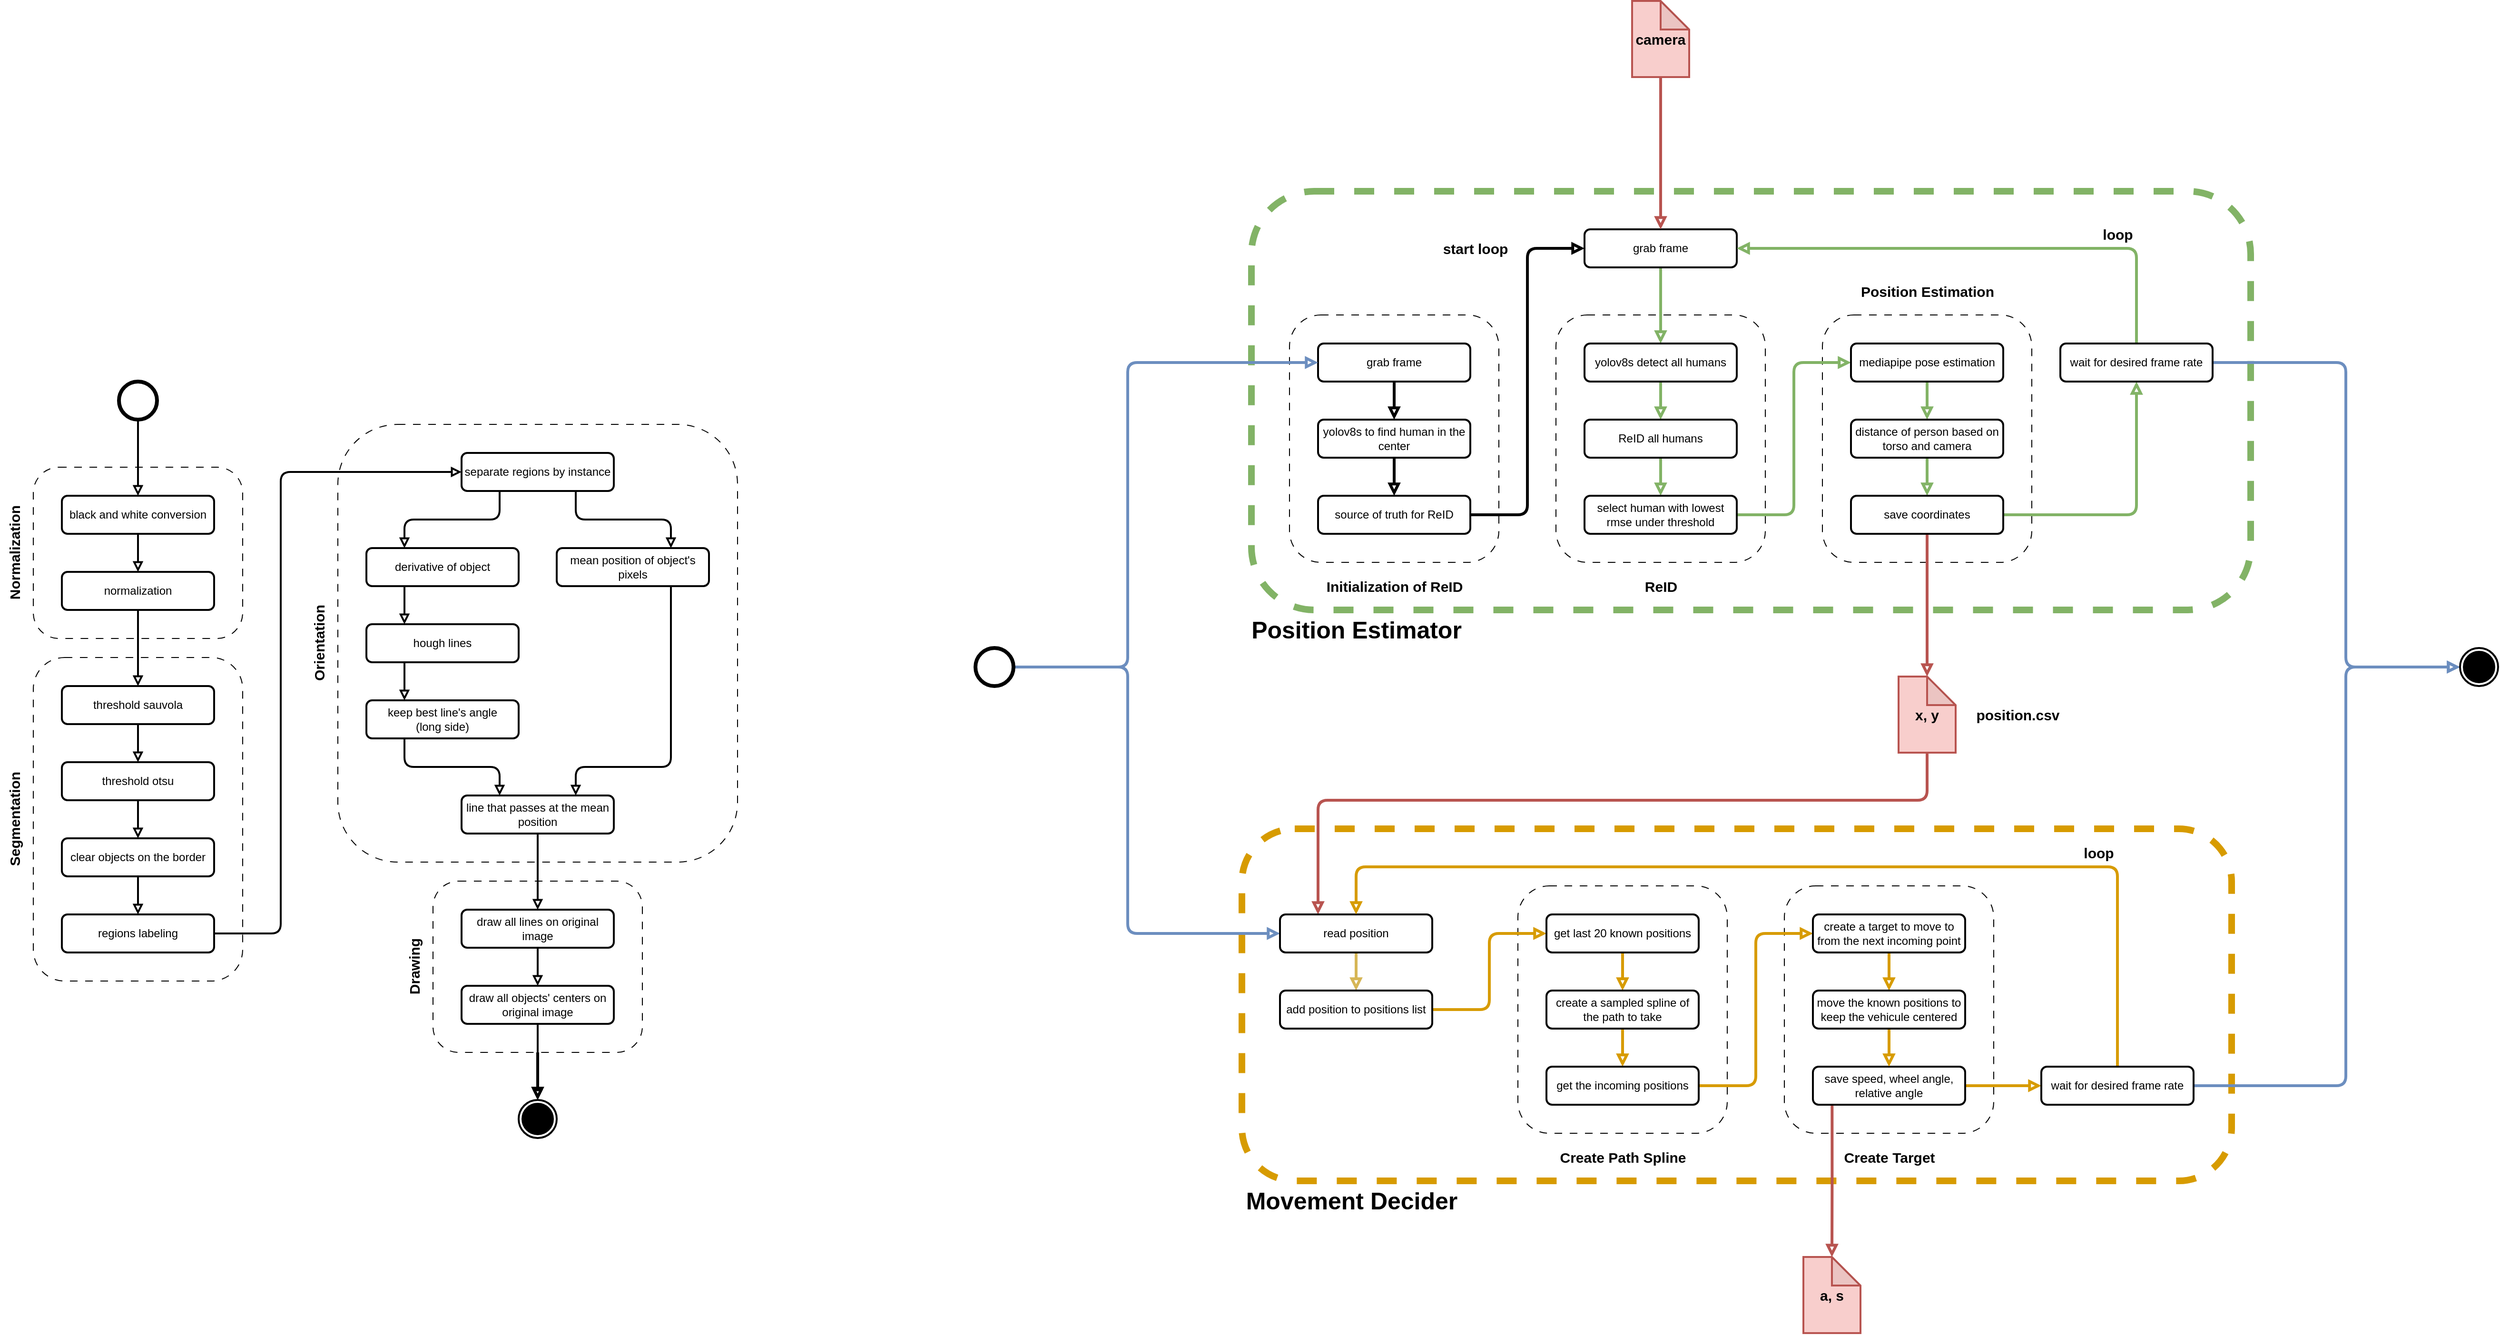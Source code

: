 <mxfile>
    <diagram id="vYnBR3UnJ0ublm0JFDWI" name="Page-1">
        <mxGraphModel dx="1740" dy="1804" grid="1" gridSize="10" guides="1" tooltips="1" connect="1" arrows="1" fold="1" page="0" pageScale="1" pageWidth="2339" pageHeight="3300" math="0" shadow="0">
            <root>
                <mxCell id="0"/>
                <mxCell id="1" parent="0"/>
                <mxCell id="140" value="" style="rounded=1;whiteSpace=wrap;html=1;strokeWidth=7;dashed=1;fillColor=none;strokeColor=#d79b00;perimeterSpacing=0;" vertex="1" parent="1">
                    <mxGeometry x="1400" y="550" width="1040" height="370" as="geometry"/>
                </mxCell>
                <mxCell id="139" value="" style="rounded=1;whiteSpace=wrap;html=1;strokeWidth=1;dashed=1;dashPattern=8 8;fillColor=none;" vertex="1" parent="1">
                    <mxGeometry x="1970" y="610" width="220" height="260" as="geometry"/>
                </mxCell>
                <mxCell id="137" value="" style="rounded=1;whiteSpace=wrap;html=1;strokeWidth=1;dashed=1;dashPattern=8 8;fillColor=none;" vertex="1" parent="1">
                    <mxGeometry x="1690" y="610" width="220" height="260" as="geometry"/>
                </mxCell>
                <mxCell id="99" value="" style="rounded=1;whiteSpace=wrap;html=1;strokeWidth=7;dashed=1;fillColor=none;strokeColor=#82b366;perimeterSpacing=0;" vertex="1" parent="1">
                    <mxGeometry x="1410" y="-120" width="1050" height="440" as="geometry"/>
                </mxCell>
                <mxCell id="93" value="" style="rounded=1;whiteSpace=wrap;html=1;strokeWidth=1;dashed=1;dashPattern=8 8;fillColor=none;" vertex="1" parent="1">
                    <mxGeometry x="2010" y="10" width="220" height="260" as="geometry"/>
                </mxCell>
                <mxCell id="79" value="" style="rounded=1;whiteSpace=wrap;html=1;strokeWidth=1;dashed=1;dashPattern=8 8;fillColor=none;" vertex="1" parent="1">
                    <mxGeometry x="1730" y="10" width="220" height="260" as="geometry"/>
                </mxCell>
                <mxCell id="68" value="" style="rounded=1;whiteSpace=wrap;html=1;strokeWidth=1;dashed=1;dashPattern=8 8;fillColor=none;" vertex="1" parent="1">
                    <mxGeometry x="1450" y="10" width="220" height="260" as="geometry"/>
                </mxCell>
                <mxCell id="47" value="" style="rounded=1;whiteSpace=wrap;html=1;strokeWidth=1;dashed=1;dashPattern=8 8;fillColor=none;" parent="1" vertex="1">
                    <mxGeometry x="450" y="125" width="420" height="460" as="geometry"/>
                </mxCell>
                <mxCell id="21" value="" style="rounded=1;whiteSpace=wrap;html=1;strokeWidth=1;dashed=1;dashPattern=8 8;fillColor=none;" parent="1" vertex="1">
                    <mxGeometry x="130" y="370" width="220" height="340" as="geometry"/>
                </mxCell>
                <mxCell id="25" value="" style="rounded=1;whiteSpace=wrap;html=1;strokeWidth=1;dashed=1;dashPattern=8 8;fillColor=none;" parent="1" vertex="1">
                    <mxGeometry x="130" y="170" width="220" height="180" as="geometry"/>
                </mxCell>
                <mxCell id="9" style="edgeStyle=none;html=1;strokeWidth=2;endArrow=block;endFill=0;" parent="1" source="2" target="8" edge="1">
                    <mxGeometry relative="1" as="geometry"/>
                </mxCell>
                <mxCell id="2" value="black and white conversion" style="rounded=1;whiteSpace=wrap;html=1;fillColor=none;strokeWidth=2;" parent="1" vertex="1">
                    <mxGeometry x="160" y="200" width="160" height="40" as="geometry"/>
                </mxCell>
                <mxCell id="4" value="" style="ellipse;html=1;shape=endState;fillColor=strokeColor;strokeWidth=2;" parent="1" vertex="1">
                    <mxGeometry x="640" y="835" width="40" height="40" as="geometry"/>
                </mxCell>
                <mxCell id="7" style="edgeStyle=none;html=1;strokeWidth=2;endArrow=block;endFill=0;" parent="1" source="6" target="2" edge="1">
                    <mxGeometry relative="1" as="geometry"/>
                </mxCell>
                <mxCell id="6" value="" style="ellipse;strokeWidth=4;fillColor=none;" parent="1" vertex="1">
                    <mxGeometry x="220" y="80" width="40" height="40" as="geometry"/>
                </mxCell>
                <mxCell id="22" style="edgeStyle=none;html=1;strokeWidth=2;endArrow=block;endFill=0;" parent="1" source="8" target="10" edge="1">
                    <mxGeometry relative="1" as="geometry"/>
                </mxCell>
                <mxCell id="8" value="normalization" style="rounded=1;whiteSpace=wrap;html=1;fillColor=none;strokeWidth=2;" parent="1" vertex="1">
                    <mxGeometry x="160" y="280" width="160" height="40" as="geometry"/>
                </mxCell>
                <mxCell id="14" style="edgeStyle=none;html=1;strokeWidth=2;endArrow=block;endFill=0;" parent="1" source="10" target="11" edge="1">
                    <mxGeometry relative="1" as="geometry"/>
                </mxCell>
                <mxCell id="10" value="threshold sauvola" style="rounded=1;whiteSpace=wrap;html=1;fillColor=none;strokeWidth=2;" parent="1" vertex="1">
                    <mxGeometry x="160" y="400" width="160" height="40" as="geometry"/>
                </mxCell>
                <mxCell id="15" style="edgeStyle=none;html=1;strokeWidth=2;endArrow=block;endFill=0;" parent="1" source="11" target="12" edge="1">
                    <mxGeometry relative="1" as="geometry"/>
                </mxCell>
                <mxCell id="11" value="threshold otsu" style="rounded=1;whiteSpace=wrap;html=1;fillColor=none;strokeWidth=2;" parent="1" vertex="1">
                    <mxGeometry x="160" y="480" width="160" height="40" as="geometry"/>
                </mxCell>
                <mxCell id="17" style="edgeStyle=none;html=1;strokeWidth=2;endArrow=block;endFill=0;" parent="1" source="12" target="16" edge="1">
                    <mxGeometry relative="1" as="geometry"/>
                </mxCell>
                <mxCell id="12" value="clear objects on the border" style="rounded=1;whiteSpace=wrap;html=1;fillColor=none;strokeWidth=2;" parent="1" vertex="1">
                    <mxGeometry x="160" y="560" width="160" height="40" as="geometry"/>
                </mxCell>
                <mxCell id="48" style="edgeStyle=none;html=1;strokeWidth=2;fontSize=15;endArrow=block;endFill=0;exitX=1;exitY=0.5;exitDx=0;exitDy=0;entryX=0;entryY=0.5;entryDx=0;entryDy=0;" parent="1" source="16" target="18" edge="1">
                    <mxGeometry relative="1" as="geometry">
                        <Array as="points">
                            <mxPoint x="390" y="660"/>
                            <mxPoint x="390" y="175"/>
                        </Array>
                    </mxGeometry>
                </mxCell>
                <mxCell id="16" value="regions labeling" style="rounded=1;whiteSpace=wrap;html=1;fillColor=none;strokeWidth=2;" parent="1" vertex="1">
                    <mxGeometry x="160" y="640" width="160" height="40" as="geometry"/>
                </mxCell>
                <mxCell id="42" style="edgeStyle=none;html=1;strokeWidth=2;fontSize=15;endArrow=block;endFill=0;entryX=0.75;entryY=0;entryDx=0;entryDy=0;exitX=0.75;exitY=1;exitDx=0;exitDy=0;" parent="1" source="18" target="20" edge="1">
                    <mxGeometry relative="1" as="geometry">
                        <Array as="points">
                            <mxPoint x="700" y="225"/>
                            <mxPoint x="800" y="225"/>
                        </Array>
                    </mxGeometry>
                </mxCell>
                <mxCell id="43" style="edgeStyle=none;html=1;strokeWidth=2;fontSize=15;endArrow=block;endFill=0;entryX=0.25;entryY=0;entryDx=0;entryDy=0;exitX=0.25;exitY=1;exitDx=0;exitDy=0;" parent="1" source="18" target="28" edge="1">
                    <mxGeometry relative="1" as="geometry">
                        <Array as="points">
                            <mxPoint x="620" y="225"/>
                            <mxPoint x="520" y="225"/>
                        </Array>
                    </mxGeometry>
                </mxCell>
                <mxCell id="18" value="separate regions by instance" style="rounded=1;whiteSpace=wrap;html=1;fillColor=none;strokeWidth=2;" parent="1" vertex="1">
                    <mxGeometry x="580" y="155" width="160" height="40" as="geometry"/>
                </mxCell>
                <mxCell id="41" style="edgeStyle=none;html=1;strokeWidth=2;fontSize=15;endArrow=block;endFill=0;exitX=0.75;exitY=1;exitDx=0;exitDy=0;entryX=0.75;entryY=0;entryDx=0;entryDy=0;" parent="1" source="20" target="35" edge="1">
                    <mxGeometry relative="1" as="geometry">
                        <Array as="points">
                            <mxPoint x="800" y="485"/>
                            <mxPoint x="700" y="485"/>
                        </Array>
                    </mxGeometry>
                </mxCell>
                <mxCell id="20" value="mean position of object's pixels" style="rounded=1;whiteSpace=wrap;html=1;fillColor=none;strokeWidth=2;" parent="1" vertex="1">
                    <mxGeometry x="680" y="255" width="160" height="40" as="geometry"/>
                </mxCell>
                <mxCell id="26" value="&lt;b&gt;&lt;font style=&quot;font-size: 15px;&quot;&gt;Normalization&lt;/font&gt;&lt;/b&gt;" style="text;html=1;align=center;verticalAlign=middle;resizable=0;points=[];autosize=1;strokeColor=none;fillColor=none;dashed=1;dashPattern=8 8;strokeWidth=1;rotation=-90;" parent="1" vertex="1">
                    <mxGeometry x="50" y="245" width="120" height="30" as="geometry"/>
                </mxCell>
                <mxCell id="27" value="&lt;b&gt;&lt;font style=&quot;font-size: 15px;&quot;&gt;Segmentation&lt;/font&gt;&lt;/b&gt;" style="text;html=1;align=center;verticalAlign=middle;resizable=0;points=[];autosize=1;strokeColor=none;fillColor=none;dashed=1;dashPattern=8 8;strokeWidth=1;rotation=-90;" parent="1" vertex="1">
                    <mxGeometry x="50" y="525" width="120" height="30" as="geometry"/>
                </mxCell>
                <mxCell id="44" style="edgeStyle=none;html=1;strokeWidth=2;fontSize=15;endArrow=block;endFill=0;entryX=0.25;entryY=0;entryDx=0;entryDy=0;exitX=0.25;exitY=1;exitDx=0;exitDy=0;" parent="1" source="28" target="31" edge="1">
                    <mxGeometry relative="1" as="geometry"/>
                </mxCell>
                <mxCell id="28" value="derivative of object" style="rounded=1;whiteSpace=wrap;html=1;fillColor=none;strokeWidth=2;" parent="1" vertex="1">
                    <mxGeometry x="480" y="255" width="160" height="40" as="geometry"/>
                </mxCell>
                <mxCell id="45" style="edgeStyle=none;html=1;exitX=0.25;exitY=1;exitDx=0;exitDy=0;entryX=0.25;entryY=0;entryDx=0;entryDy=0;strokeWidth=2;fontSize=15;endArrow=block;endFill=0;" parent="1" source="31" target="32" edge="1">
                    <mxGeometry relative="1" as="geometry"/>
                </mxCell>
                <mxCell id="31" value="hough lines" style="rounded=1;whiteSpace=wrap;html=1;fillColor=none;strokeWidth=2;" parent="1" vertex="1">
                    <mxGeometry x="480" y="335" width="160" height="40" as="geometry"/>
                </mxCell>
                <mxCell id="49" style="edgeStyle=none;html=1;strokeWidth=2;fontSize=15;endArrow=block;endFill=0;exitX=0.25;exitY=1;exitDx=0;exitDy=0;entryX=0.25;entryY=0;entryDx=0;entryDy=0;" parent="1" source="32" target="35" edge="1">
                    <mxGeometry relative="1" as="geometry">
                        <Array as="points">
                            <mxPoint x="520" y="485"/>
                            <mxPoint x="620" y="485"/>
                        </Array>
                    </mxGeometry>
                </mxCell>
                <mxCell id="32" value="keep best line's angle&lt;br&gt;(long side)" style="rounded=1;whiteSpace=wrap;html=1;fillColor=none;strokeWidth=2;" parent="1" vertex="1">
                    <mxGeometry x="480" y="415" width="160" height="40" as="geometry"/>
                </mxCell>
                <mxCell id="52" style="edgeStyle=none;html=1;strokeWidth=2;fontSize=15;endArrow=block;endFill=0;" parent="1" source="35" target="51" edge="1">
                    <mxGeometry relative="1" as="geometry"/>
                </mxCell>
                <mxCell id="35" value="line that passes at the mean position" style="rounded=1;whiteSpace=wrap;html=1;fillColor=none;strokeWidth=2;" parent="1" vertex="1">
                    <mxGeometry x="580" y="515" width="160" height="40" as="geometry"/>
                </mxCell>
                <mxCell id="50" value="&lt;b&gt;&lt;font style=&quot;font-size: 15px;&quot;&gt;Orientation&lt;/font&gt;&lt;/b&gt;" style="text;html=1;align=center;verticalAlign=middle;resizable=0;points=[];autosize=1;strokeColor=none;fillColor=none;dashed=1;dashPattern=8 8;strokeWidth=1;rotation=-90;" parent="1" vertex="1">
                    <mxGeometry x="380" y="340" width="100" height="30" as="geometry"/>
                </mxCell>
                <mxCell id="55" style="edgeStyle=none;html=1;strokeWidth=2;fontSize=15;endArrow=block;endFill=0;" parent="1" source="51" target="54" edge="1">
                    <mxGeometry relative="1" as="geometry"/>
                </mxCell>
                <mxCell id="51" value="draw all lines on original image" style="rounded=1;whiteSpace=wrap;html=1;fillColor=none;strokeWidth=2;" parent="1" vertex="1">
                    <mxGeometry x="580" y="635" width="160" height="40" as="geometry"/>
                </mxCell>
                <mxCell id="56" style="edgeStyle=none;html=1;entryX=0.5;entryY=0;entryDx=0;entryDy=0;strokeWidth=2;fontSize=15;endArrow=block;endFill=0;" parent="1" source="54" target="4" edge="1">
                    <mxGeometry relative="1" as="geometry"/>
                </mxCell>
                <mxCell id="54" value="draw all objects' centers on original image" style="rounded=1;whiteSpace=wrap;html=1;fillColor=none;strokeWidth=2;" parent="1" vertex="1">
                    <mxGeometry x="580" y="715" width="160" height="40" as="geometry"/>
                </mxCell>
                <mxCell id="143" value="" style="edgeStyle=orthogonalEdgeStyle;html=1;strokeWidth=3;fontSize=25;endArrow=block;endFill=0;" edge="1" parent="1" source="57" target="4">
                    <mxGeometry relative="1" as="geometry"/>
                </mxCell>
                <mxCell id="57" value="" style="rounded=1;whiteSpace=wrap;html=1;strokeWidth=1;dashed=1;dashPattern=8 8;fillColor=none;" parent="1" vertex="1">
                    <mxGeometry x="550" y="605" width="220" height="180" as="geometry"/>
                </mxCell>
                <mxCell id="58" value="&lt;b&gt;&lt;font style=&quot;font-size: 15px;&quot;&gt;Drawing&lt;/font&gt;&lt;/b&gt;" style="text;html=1;align=center;verticalAlign=middle;resizable=0;points=[];autosize=1;strokeColor=none;fillColor=none;dashed=1;dashPattern=8 8;strokeWidth=1;rotation=-90;" parent="1" vertex="1">
                    <mxGeometry x="490" y="680" width="80" height="30" as="geometry"/>
                </mxCell>
                <mxCell id="66" style="edgeStyle=none;html=1;entryX=0.5;entryY=0;entryDx=0;entryDy=0;endArrow=block;endFill=0;strokeWidth=3;" edge="1" parent="1" source="61" target="62">
                    <mxGeometry relative="1" as="geometry"/>
                </mxCell>
                <mxCell id="61" value="grab frame" style="rounded=1;whiteSpace=wrap;html=1;fillColor=none;strokeWidth=2;" vertex="1" parent="1">
                    <mxGeometry x="1480" y="40" width="160" height="40" as="geometry"/>
                </mxCell>
                <mxCell id="67" style="edgeStyle=elbowEdgeStyle;html=1;strokeWidth=3;endArrow=block;endFill=0;" edge="1" parent="1" source="62" target="65">
                    <mxGeometry relative="1" as="geometry"/>
                </mxCell>
                <mxCell id="62" value="yolov8s to find human in the center" style="rounded=1;whiteSpace=wrap;html=1;fillColor=none;strokeWidth=2;" vertex="1" parent="1">
                    <mxGeometry x="1480" y="120" width="160" height="40" as="geometry"/>
                </mxCell>
                <mxCell id="83" style="edgeStyle=elbowEdgeStyle;html=1;strokeWidth=3;endArrow=block;endFill=0;" edge="1" parent="1" source="65" target="72">
                    <mxGeometry relative="1" as="geometry"/>
                </mxCell>
                <mxCell id="65" value="source of truth for ReID" style="rounded=1;whiteSpace=wrap;html=1;fillColor=none;strokeWidth=2;" vertex="1" parent="1">
                    <mxGeometry x="1480" y="200" width="160" height="40" as="geometry"/>
                </mxCell>
                <mxCell id="104" style="edgeStyle=elbowEdgeStyle;html=1;strokeWidth=3;fontSize=15;endArrow=block;endFill=0;fillColor=#dae8fc;strokeColor=#6c8ebf;" edge="1" parent="1" source="69" target="61">
                    <mxGeometry relative="1" as="geometry">
                        <Array as="points">
                            <mxPoint x="1280" y="220"/>
                        </Array>
                    </mxGeometry>
                </mxCell>
                <mxCell id="126" style="edgeStyle=elbowEdgeStyle;html=1;strokeWidth=3;fontSize=20;endArrow=block;endFill=0;fillColor=#dae8fc;strokeColor=#6c8ebf;" edge="1" parent="1" source="69" target="111">
                    <mxGeometry relative="1" as="geometry">
                        <Array as="points">
                            <mxPoint x="1280" y="520"/>
                        </Array>
                    </mxGeometry>
                </mxCell>
                <mxCell id="69" value="" style="ellipse;strokeWidth=4;fillColor=none;" vertex="1" parent="1">
                    <mxGeometry x="1120" y="360" width="40" height="40" as="geometry"/>
                </mxCell>
                <mxCell id="71" value="&lt;span style=&quot;font-size: 15px;&quot;&gt;&lt;b&gt;Initialization of ReID&lt;/b&gt;&lt;/span&gt;" style="text;html=1;align=center;verticalAlign=middle;resizable=0;points=[];autosize=1;strokeColor=none;fillColor=none;dashed=1;dashPattern=8 8;strokeWidth=1;rotation=0;" vertex="1" parent="1">
                    <mxGeometry x="1475" y="280" width="170" height="30" as="geometry"/>
                </mxCell>
                <mxCell id="74" style="edgeStyle=none;html=1;strokeWidth=3;endArrow=block;endFill=0;fillColor=#d5e8d4;strokeColor=#82b366;" edge="1" parent="1" source="72" target="73">
                    <mxGeometry relative="1" as="geometry"/>
                </mxCell>
                <mxCell id="72" value="grab frame" style="rounded=1;whiteSpace=wrap;html=1;fillColor=none;strokeWidth=2;" vertex="1" parent="1">
                    <mxGeometry x="1760" y="-80" width="160" height="40" as="geometry"/>
                </mxCell>
                <mxCell id="77" style="edgeStyle=none;html=1;strokeWidth=3;endArrow=block;endFill=0;fillColor=#d5e8d4;strokeColor=#82b366;" edge="1" parent="1" source="73" target="75">
                    <mxGeometry relative="1" as="geometry"/>
                </mxCell>
                <mxCell id="73" value="yolov8s detect all humans" style="rounded=1;whiteSpace=wrap;html=1;fillColor=none;strokeWidth=2;" vertex="1" parent="1">
                    <mxGeometry x="1760" y="40" width="160" height="40" as="geometry"/>
                </mxCell>
                <mxCell id="78" style="edgeStyle=none;html=1;strokeWidth=3;endArrow=block;endFill=0;fillColor=#d5e8d4;strokeColor=#82b366;" edge="1" parent="1" source="75" target="76">
                    <mxGeometry relative="1" as="geometry"/>
                </mxCell>
                <mxCell id="75" value="ReID all humans" style="rounded=1;whiteSpace=wrap;html=1;fillColor=none;strokeWidth=2;" vertex="1" parent="1">
                    <mxGeometry x="1760" y="120" width="160" height="40" as="geometry"/>
                </mxCell>
                <mxCell id="85" style="edgeStyle=elbowEdgeStyle;html=1;strokeWidth=3;endArrow=block;endFill=0;fillColor=#d5e8d4;strokeColor=#82b366;" edge="1" parent="1" source="76" target="84">
                    <mxGeometry relative="1" as="geometry"/>
                </mxCell>
                <mxCell id="76" value="select human with lowest rmse under threshold" style="rounded=1;whiteSpace=wrap;html=1;fillColor=none;strokeWidth=2;" vertex="1" parent="1">
                    <mxGeometry x="1760" y="200" width="160" height="40" as="geometry"/>
                </mxCell>
                <mxCell id="81" value="&lt;span style=&quot;font-size: 15px;&quot;&gt;&lt;b&gt;ReID&lt;/b&gt;&lt;/span&gt;" style="text;html=1;align=center;verticalAlign=middle;resizable=0;points=[];autosize=1;strokeColor=none;fillColor=none;dashed=1;dashPattern=8 8;strokeWidth=1;rotation=0;" vertex="1" parent="1">
                    <mxGeometry x="1810" y="280" width="60" height="30" as="geometry"/>
                </mxCell>
                <mxCell id="87" style="edgeStyle=elbowEdgeStyle;html=1;strokeWidth=3;endArrow=block;endFill=0;fillColor=#d5e8d4;strokeColor=#82b366;" edge="1" parent="1" source="84" target="86">
                    <mxGeometry relative="1" as="geometry"/>
                </mxCell>
                <mxCell id="84" value="mediapipe pose estimation" style="rounded=1;whiteSpace=wrap;html=1;fillColor=none;strokeWidth=2;" vertex="1" parent="1">
                    <mxGeometry x="2040" y="40" width="160" height="40" as="geometry"/>
                </mxCell>
                <mxCell id="92" style="edgeStyle=elbowEdgeStyle;html=1;strokeWidth=3;fontSize=15;endArrow=block;endFill=0;fillColor=#d5e8d4;strokeColor=#82b366;" edge="1" parent="1" source="86" target="88">
                    <mxGeometry relative="1" as="geometry"/>
                </mxCell>
                <mxCell id="86" value="distance of person based on torso and camera" style="rounded=1;whiteSpace=wrap;html=1;fillColor=none;strokeWidth=2;" vertex="1" parent="1">
                    <mxGeometry x="2040" y="120" width="160" height="40" as="geometry"/>
                </mxCell>
                <mxCell id="91" style="edgeStyle=elbowEdgeStyle;html=1;strokeWidth=3;fontSize=15;endArrow=block;endFill=0;fillColor=#f8cecc;strokeColor=#b85450;" edge="1" parent="1" source="88" target="89">
                    <mxGeometry relative="1" as="geometry"/>
                </mxCell>
                <mxCell id="107" style="edgeStyle=elbowEdgeStyle;html=1;strokeWidth=3;fontSize=20;endArrow=block;endFill=0;fillColor=#d5e8d4;strokeColor=#82b366;" edge="1" parent="1" source="88" target="94">
                    <mxGeometry relative="1" as="geometry">
                        <Array as="points">
                            <mxPoint x="2340" y="140"/>
                        </Array>
                    </mxGeometry>
                </mxCell>
                <mxCell id="88" value="save coordinates" style="rounded=1;whiteSpace=wrap;html=1;fillColor=none;strokeWidth=2;" vertex="1" parent="1">
                    <mxGeometry x="2040" y="200" width="160" height="40" as="geometry"/>
                </mxCell>
                <mxCell id="129" style="edgeStyle=orthogonalEdgeStyle;html=1;entryX=0.25;entryY=0;entryDx=0;entryDy=0;strokeWidth=3;fontSize=20;endArrow=block;endFill=0;fillColor=#f8cecc;strokeColor=#b85450;" edge="1" parent="1" source="89" target="111">
                    <mxGeometry relative="1" as="geometry">
                        <Array as="points">
                            <mxPoint x="2120" y="520"/>
                            <mxPoint x="1480" y="520"/>
                        </Array>
                    </mxGeometry>
                </mxCell>
                <mxCell id="89" value="&lt;b&gt;&lt;font style=&quot;font-size: 15px;&quot;&gt;x, y&lt;/font&gt;&lt;/b&gt;" style="shape=note;whiteSpace=wrap;html=1;backgroundOutline=1;darkOpacity=0.05;strokeWidth=2;fillColor=#f8cecc;strokeColor=#b85450;" vertex="1" parent="1">
                    <mxGeometry x="2090" y="390" width="60" height="80" as="geometry"/>
                </mxCell>
                <mxCell id="90" value="&lt;span style=&quot;font-size: 15px;&quot;&gt;&lt;b&gt;position.csv&lt;/b&gt;&lt;/span&gt;" style="text;html=1;align=center;verticalAlign=middle;resizable=0;points=[];autosize=1;strokeColor=none;fillColor=none;dashed=1;dashPattern=8 8;strokeWidth=1;rotation=0;" vertex="1" parent="1">
                    <mxGeometry x="2160" y="415" width="110" height="30" as="geometry"/>
                </mxCell>
                <mxCell id="108" style="edgeStyle=elbowEdgeStyle;html=1;strokeWidth=3;fontSize=20;endArrow=block;endFill=0;fillColor=#d5e8d4;strokeColor=#82b366;" edge="1" parent="1" source="94" target="72">
                    <mxGeometry relative="1" as="geometry">
                        <Array as="points">
                            <mxPoint x="2340"/>
                        </Array>
                    </mxGeometry>
                </mxCell>
                <mxCell id="145" style="edgeStyle=orthogonalEdgeStyle;html=1;entryX=0;entryY=0.5;entryDx=0;entryDy=0;strokeWidth=3;fontSize=25;endArrow=block;endFill=0;fillColor=#dae8fc;strokeColor=#6c8ebf;" edge="1" parent="1" source="94" target="144">
                    <mxGeometry relative="1" as="geometry">
                        <Array as="points">
                            <mxPoint x="2560" y="60"/>
                            <mxPoint x="2560" y="380"/>
                        </Array>
                    </mxGeometry>
                </mxCell>
                <mxCell id="94" value="wait for desired frame rate" style="rounded=1;whiteSpace=wrap;html=1;fillColor=none;strokeWidth=2;" vertex="1" parent="1">
                    <mxGeometry x="2260" y="40" width="160" height="40" as="geometry"/>
                </mxCell>
                <mxCell id="97" value="&lt;span style=&quot;font-size: 15px;&quot;&gt;&lt;b&gt;Position Estimation&lt;/b&gt;&lt;/span&gt;" style="text;html=1;align=center;verticalAlign=middle;resizable=0;points=[];autosize=1;strokeColor=none;fillColor=none;dashed=1;dashPattern=8 8;strokeWidth=1;rotation=0;" vertex="1" parent="1">
                    <mxGeometry x="2040" y="-30" width="160" height="30" as="geometry"/>
                </mxCell>
                <mxCell id="98" value="&lt;span style=&quot;font-size: 15px;&quot;&gt;&lt;b&gt;loop&lt;/b&gt;&lt;/span&gt;" style="text;html=1;align=center;verticalAlign=middle;resizable=0;points=[];autosize=1;strokeColor=none;fillColor=none;dashed=1;dashPattern=8 8;strokeWidth=1;rotation=0;" vertex="1" parent="1">
                    <mxGeometry x="2290" y="-90" width="60" height="30" as="geometry"/>
                </mxCell>
                <mxCell id="102" value="&lt;span style=&quot;font-size: 15px;&quot;&gt;&lt;b&gt;start loop&lt;/b&gt;&lt;/span&gt;" style="text;html=1;align=center;verticalAlign=middle;resizable=0;points=[];autosize=1;strokeColor=none;fillColor=none;dashed=1;dashPattern=8 8;strokeWidth=1;rotation=0;" vertex="1" parent="1">
                    <mxGeometry x="1600" y="-75" width="90" height="30" as="geometry"/>
                </mxCell>
                <mxCell id="105" value="&lt;b style=&quot;&quot;&gt;&lt;font style=&quot;font-size: 25px;&quot;&gt;Position Estimator&lt;/font&gt;&lt;/b&gt;" style="text;html=1;align=center;verticalAlign=middle;resizable=0;points=[];autosize=1;strokeColor=none;fillColor=none;dashed=1;dashPattern=8 8;strokeWidth=1;rotation=0;" vertex="1" parent="1">
                    <mxGeometry x="1400" y="320" width="240" height="40" as="geometry"/>
                </mxCell>
                <mxCell id="110" style="edgeStyle=elbowEdgeStyle;html=1;strokeWidth=3;fontSize=20;endArrow=block;endFill=0;fillColor=#f8cecc;strokeColor=#b85450;" edge="1" parent="1" source="109" target="72">
                    <mxGeometry relative="1" as="geometry"/>
                </mxCell>
                <mxCell id="109" value="&lt;b&gt;&lt;font style=&quot;font-size: 15px;&quot;&gt;camera&lt;/font&gt;&lt;/b&gt;" style="shape=note;whiteSpace=wrap;html=1;backgroundOutline=1;darkOpacity=0.05;strokeWidth=2;fillColor=#f8cecc;strokeColor=#b85450;" vertex="1" parent="1">
                    <mxGeometry x="1810" y="-320" width="60" height="80" as="geometry"/>
                </mxCell>
                <mxCell id="130" style="edgeStyle=orthogonalEdgeStyle;html=1;entryX=0;entryY=0.5;entryDx=0;entryDy=0;strokeWidth=3;fontSize=20;endArrow=block;endFill=0;exitX=1;exitY=0.5;exitDx=0;exitDy=0;fillColor=#ffe6cc;strokeColor=#d79b00;" edge="1" parent="1" source="131" target="112">
                    <mxGeometry relative="1" as="geometry"/>
                </mxCell>
                <mxCell id="136" style="edgeStyle=orthogonalEdgeStyle;html=1;strokeWidth=3;fontSize=20;endArrow=block;endFill=0;fillColor=#fff2cc;strokeColor=#d6b656;" edge="1" parent="1" source="111" target="131">
                    <mxGeometry relative="1" as="geometry"/>
                </mxCell>
                <mxCell id="111" value="read position" style="rounded=1;whiteSpace=wrap;html=1;fillColor=none;strokeWidth=2;" vertex="1" parent="1">
                    <mxGeometry x="1440" y="640" width="160" height="40" as="geometry"/>
                </mxCell>
                <mxCell id="120" style="edgeStyle=elbowEdgeStyle;html=1;strokeWidth=3;fontSize=20;endArrow=block;endFill=0;fillColor=#ffe6cc;strokeColor=#d79b00;" edge="1" parent="1" source="112" target="114">
                    <mxGeometry relative="1" as="geometry"/>
                </mxCell>
                <mxCell id="112" value="get last 20 known positions" style="rounded=1;whiteSpace=wrap;html=1;fillColor=none;strokeWidth=2;" vertex="1" parent="1">
                    <mxGeometry x="1720" y="640" width="160" height="40" as="geometry"/>
                </mxCell>
                <mxCell id="121" style="edgeStyle=elbowEdgeStyle;html=1;strokeWidth=3;fontSize=20;endArrow=block;endFill=0;fillColor=#ffe6cc;strokeColor=#d79b00;" edge="1" parent="1" source="114" target="115">
                    <mxGeometry relative="1" as="geometry"/>
                </mxCell>
                <mxCell id="114" value="create a sampled spline of the path to take" style="rounded=1;whiteSpace=wrap;html=1;fillColor=none;strokeWidth=2;" vertex="1" parent="1">
                    <mxGeometry x="1720" y="720" width="160" height="40" as="geometry"/>
                </mxCell>
                <mxCell id="122" style="edgeStyle=elbowEdgeStyle;html=1;strokeWidth=3;fontSize=20;endArrow=block;endFill=0;fillColor=#ffe6cc;strokeColor=#d79b00;" edge="1" parent="1" source="115" target="116">
                    <mxGeometry relative="1" as="geometry"/>
                </mxCell>
                <mxCell id="115" value="get the incoming positions" style="rounded=1;whiteSpace=wrap;html=1;fillColor=none;strokeWidth=2;" vertex="1" parent="1">
                    <mxGeometry x="1720" y="800" width="160" height="40" as="geometry"/>
                </mxCell>
                <mxCell id="123" style="edgeStyle=elbowEdgeStyle;html=1;strokeWidth=3;fontSize=20;endArrow=block;endFill=0;fillColor=#ffe6cc;strokeColor=#d79b00;" edge="1" parent="1" source="116" target="118">
                    <mxGeometry relative="1" as="geometry"/>
                </mxCell>
                <mxCell id="116" value="create a target to move to from the next incoming point" style="rounded=1;whiteSpace=wrap;html=1;fillColor=none;strokeWidth=2;" vertex="1" parent="1">
                    <mxGeometry x="2000" y="640" width="160" height="40" as="geometry"/>
                </mxCell>
                <mxCell id="125" style="edgeStyle=elbowEdgeStyle;html=1;strokeWidth=3;fontSize=20;endArrow=block;endFill=0;fillColor=#ffe6cc;strokeColor=#d79b00;" edge="1" parent="1" source="117" target="119">
                    <mxGeometry relative="1" as="geometry"/>
                </mxCell>
                <mxCell id="148" style="edgeStyle=orthogonalEdgeStyle;html=1;strokeWidth=3;fontSize=25;endArrow=block;endFill=0;exitX=0.126;exitY=1.004;exitDx=0;exitDy=0;exitPerimeter=0;fillColor=#f8cecc;strokeColor=#b85450;" edge="1" parent="1" source="117" target="147">
                    <mxGeometry relative="1" as="geometry"/>
                </mxCell>
                <mxCell id="117" value="save speed, wheel angle, relative angle" style="rounded=1;whiteSpace=wrap;html=1;fillColor=none;strokeWidth=2;" vertex="1" parent="1">
                    <mxGeometry x="2000" y="800" width="160" height="40" as="geometry"/>
                </mxCell>
                <mxCell id="124" style="edgeStyle=elbowEdgeStyle;html=1;strokeWidth=3;fontSize=20;endArrow=block;endFill=0;fillColor=#ffe6cc;strokeColor=#d79b00;" edge="1" parent="1" source="118" target="117">
                    <mxGeometry relative="1" as="geometry"/>
                </mxCell>
                <mxCell id="118" value="move the known positions to keep the vehicule centered" style="rounded=1;whiteSpace=wrap;html=1;fillColor=none;strokeWidth=2;" vertex="1" parent="1">
                    <mxGeometry x="2000" y="720" width="160" height="40" as="geometry"/>
                </mxCell>
                <mxCell id="132" style="edgeStyle=orthogonalEdgeStyle;html=1;strokeWidth=3;fontSize=20;endArrow=block;endFill=0;fillColor=#ffe6cc;strokeColor=#d79b00;entryX=0.5;entryY=0;entryDx=0;entryDy=0;" edge="1" parent="1" source="119" target="111">
                    <mxGeometry relative="1" as="geometry">
                        <mxPoint x="1560" y="640" as="targetPoint"/>
                        <Array as="points">
                            <mxPoint x="2320" y="590"/>
                            <mxPoint x="1520" y="590"/>
                        </Array>
                    </mxGeometry>
                </mxCell>
                <mxCell id="146" style="edgeStyle=orthogonalEdgeStyle;html=1;entryX=0;entryY=0.5;entryDx=0;entryDy=0;strokeWidth=3;fontSize=25;endArrow=block;endFill=0;fillColor=#dae8fc;strokeColor=#6c8ebf;" edge="1" parent="1" source="119" target="144">
                    <mxGeometry relative="1" as="geometry">
                        <Array as="points">
                            <mxPoint x="2560" y="820"/>
                            <mxPoint x="2560" y="380"/>
                        </Array>
                    </mxGeometry>
                </mxCell>
                <mxCell id="119" value="wait for desired frame rate" style="rounded=1;whiteSpace=wrap;html=1;fillColor=none;strokeWidth=2;" vertex="1" parent="1">
                    <mxGeometry x="2240" y="800" width="160" height="40" as="geometry"/>
                </mxCell>
                <mxCell id="131" value="add position to positions list" style="rounded=1;whiteSpace=wrap;html=1;fillColor=none;strokeWidth=2;" vertex="1" parent="1">
                    <mxGeometry x="1440" y="720" width="160" height="40" as="geometry"/>
                </mxCell>
                <mxCell id="133" value="&lt;span style=&quot;font-size: 15px;&quot;&gt;&lt;b&gt;loop&lt;/b&gt;&lt;/span&gt;" style="text;html=1;align=center;verticalAlign=middle;resizable=0;points=[];autosize=1;strokeColor=none;fillColor=none;dashed=1;dashPattern=8 8;strokeWidth=1;rotation=0;" vertex="1" parent="1">
                    <mxGeometry x="2270" y="560" width="60" height="30" as="geometry"/>
                </mxCell>
                <mxCell id="138" value="&lt;span style=&quot;font-size: 15px;&quot;&gt;&lt;b&gt;Create Path Spline&lt;/b&gt;&lt;/span&gt;" style="text;html=1;align=center;verticalAlign=middle;resizable=0;points=[];autosize=1;strokeColor=none;fillColor=none;dashed=1;dashPattern=8 8;strokeWidth=1;rotation=0;" vertex="1" parent="1">
                    <mxGeometry x="1720" y="880" width="160" height="30" as="geometry"/>
                </mxCell>
                <mxCell id="141" value="&lt;span style=&quot;font-size: 15px;&quot;&gt;&lt;b&gt;Create Target&lt;/b&gt;&lt;/span&gt;" style="text;html=1;align=center;verticalAlign=middle;resizable=0;points=[];autosize=1;strokeColor=none;fillColor=none;dashed=1;dashPattern=8 8;strokeWidth=1;rotation=0;" vertex="1" parent="1">
                    <mxGeometry x="2020" y="880" width="120" height="30" as="geometry"/>
                </mxCell>
                <mxCell id="142" value="&lt;b style=&quot;&quot;&gt;&lt;font style=&quot;font-size: 25px;&quot;&gt;Movement Decider&lt;/font&gt;&lt;/b&gt;" style="text;html=1;align=center;verticalAlign=middle;resizable=0;points=[];autosize=1;strokeColor=none;fillColor=none;dashed=1;dashPattern=8 8;strokeWidth=1;rotation=0;" vertex="1" parent="1">
                    <mxGeometry x="1390" y="920" width="250" height="40" as="geometry"/>
                </mxCell>
                <mxCell id="144" value="" style="ellipse;html=1;shape=endState;fillColor=strokeColor;strokeWidth=2;" vertex="1" parent="1">
                    <mxGeometry x="2680" y="360" width="40" height="40" as="geometry"/>
                </mxCell>
                <mxCell id="147" value="&lt;b&gt;&lt;font style=&quot;font-size: 15px;&quot;&gt;a, s&lt;/font&gt;&lt;/b&gt;" style="shape=note;whiteSpace=wrap;html=1;backgroundOutline=1;darkOpacity=0.05;strokeWidth=2;fillColor=#f8cecc;strokeColor=#b85450;" vertex="1" parent="1">
                    <mxGeometry x="1990" y="1000" width="60" height="80" as="geometry"/>
                </mxCell>
            </root>
        </mxGraphModel>
    </diagram>
</mxfile>